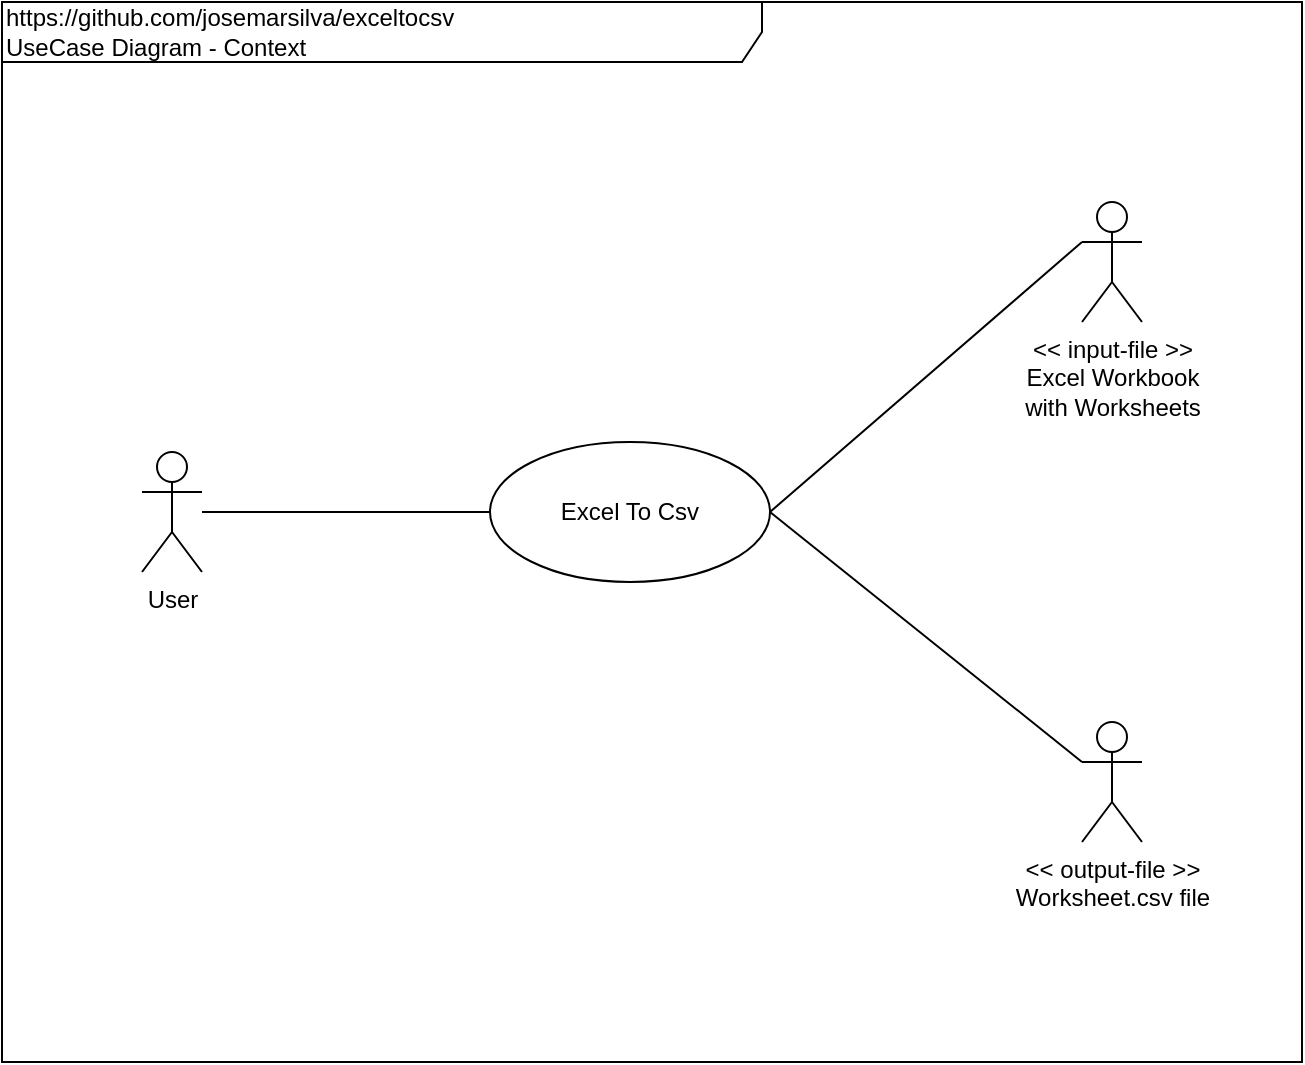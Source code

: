 <mxfile version="13.7.5" type="device"><diagram id="qKHbfiH3IIfA3fHQHubU" name="Página-1"><mxGraphModel dx="868" dy="534" grid="1" gridSize="10" guides="1" tooltips="1" connect="1" arrows="1" fold="1" page="1" pageScale="1" pageWidth="827" pageHeight="1169" math="0" shadow="0"><root><mxCell id="0"/><mxCell id="1" parent="0"/><mxCell id="irB8edP_jZOLCMy-Qx9G-3" value="&lt;div style=&quot;text-align: left&quot;&gt;&lt;span&gt;https://github.com/josemarsilva/exceltocsv&lt;/span&gt;&lt;/div&gt;&lt;div style=&quot;text-align: left&quot;&gt;&lt;span&gt;UseCase Diagram - Context&lt;/span&gt;&lt;/div&gt;" style="shape=umlFrame;whiteSpace=wrap;html=1;width=380;height=30;align=left;" parent="1" vertex="1"><mxGeometry x="20" y="20" width="650" height="530" as="geometry"/></mxCell><mxCell id="irB8edP_jZOLCMy-Qx9G-19" style="edgeStyle=orthogonalEdgeStyle;rounded=0;html=1;endArrow=none;endFill=0;jettySize=auto;orthogonalLoop=1;" parent="1" source="irB8edP_jZOLCMy-Qx9G-4" target="irB8edP_jZOLCMy-Qx9G-18" edge="1"><mxGeometry relative="1" as="geometry"/></mxCell><mxCell id="irB8edP_jZOLCMy-Qx9G-4" value="Excel To Csv" style="ellipse;whiteSpace=wrap;html=1;align=center;" parent="1" vertex="1"><mxGeometry x="264" y="240" width="140" height="70" as="geometry"/></mxCell><mxCell id="irB8edP_jZOLCMy-Qx9G-9" value="&amp;lt;&amp;lt; input-file &amp;gt;&amp;gt;&lt;br&gt;Excel Workbook &lt;br&gt;with Worksheets" style="shape=umlActor;verticalLabelPosition=bottom;labelBackgroundColor=#ffffff;verticalAlign=top;html=1;align=center;" parent="1" vertex="1"><mxGeometry x="560" y="120" width="30" height="60" as="geometry"/></mxCell><mxCell id="irB8edP_jZOLCMy-Qx9G-18" value="User" style="shape=umlActor;verticalLabelPosition=bottom;labelBackgroundColor=#ffffff;verticalAlign=top;html=1;align=center;" parent="1" vertex="1"><mxGeometry x="90" y="245" width="30" height="60" as="geometry"/></mxCell><mxCell id="NQE_sqS7R6i1sfjdYJtH-3" value="&amp;lt;&amp;lt; output-file &amp;gt;&amp;gt;&lt;br&gt;Worksheet.csv file" style="shape=umlActor;verticalLabelPosition=bottom;labelBackgroundColor=#ffffff;verticalAlign=top;html=1;align=center;" parent="1" vertex="1"><mxGeometry x="560" y="380" width="30" height="60" as="geometry"/></mxCell><mxCell id="NQE_sqS7R6i1sfjdYJtH-4" style="rounded=0;html=1;jettySize=auto;orthogonalLoop=1;endArrow=none;endFill=0;exitX=0;exitY=0.333;exitDx=0;exitDy=0;exitPerimeter=0;entryX=1;entryY=0.5;entryDx=0;entryDy=0;" parent="1" source="irB8edP_jZOLCMy-Qx9G-9" target="irB8edP_jZOLCMy-Qx9G-4" edge="1"><mxGeometry relative="1" as="geometry"><mxPoint x="538" y="285" as="sourcePoint"/><mxPoint x="460" y="285" as="targetPoint"/></mxGeometry></mxCell><mxCell id="NQE_sqS7R6i1sfjdYJtH-6" style="rounded=0;html=1;jettySize=auto;orthogonalLoop=1;endArrow=none;endFill=0;exitX=0;exitY=0.333;exitDx=0;exitDy=0;exitPerimeter=0;entryX=1;entryY=0.5;entryDx=0;entryDy=0;" parent="1" source="NQE_sqS7R6i1sfjdYJtH-3" target="irB8edP_jZOLCMy-Qx9G-4" edge="1"><mxGeometry relative="1" as="geometry"><mxPoint x="558" y="305" as="sourcePoint"/><mxPoint x="480" y="305" as="targetPoint"/></mxGeometry></mxCell></root></mxGraphModel></diagram></mxfile>